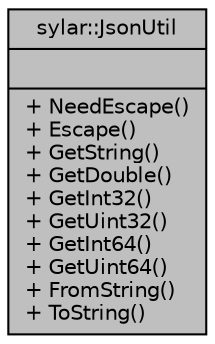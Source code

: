 digraph "sylar::JsonUtil"
{
 // LATEX_PDF_SIZE
  edge [fontname="Helvetica",fontsize="10",labelfontname="Helvetica",labelfontsize="10"];
  node [fontname="Helvetica",fontsize="10",shape=record];
  Node1 [label="{sylar::JsonUtil\n||+ NeedEscape()\l+ Escape()\l+ GetString()\l+ GetDouble()\l+ GetInt32()\l+ GetUint32()\l+ GetInt64()\l+ GetUint64()\l+ FromString()\l+ ToString()\l}",height=0.2,width=0.4,color="black", fillcolor="grey75", style="filled", fontcolor="black",tooltip=" "];
}
